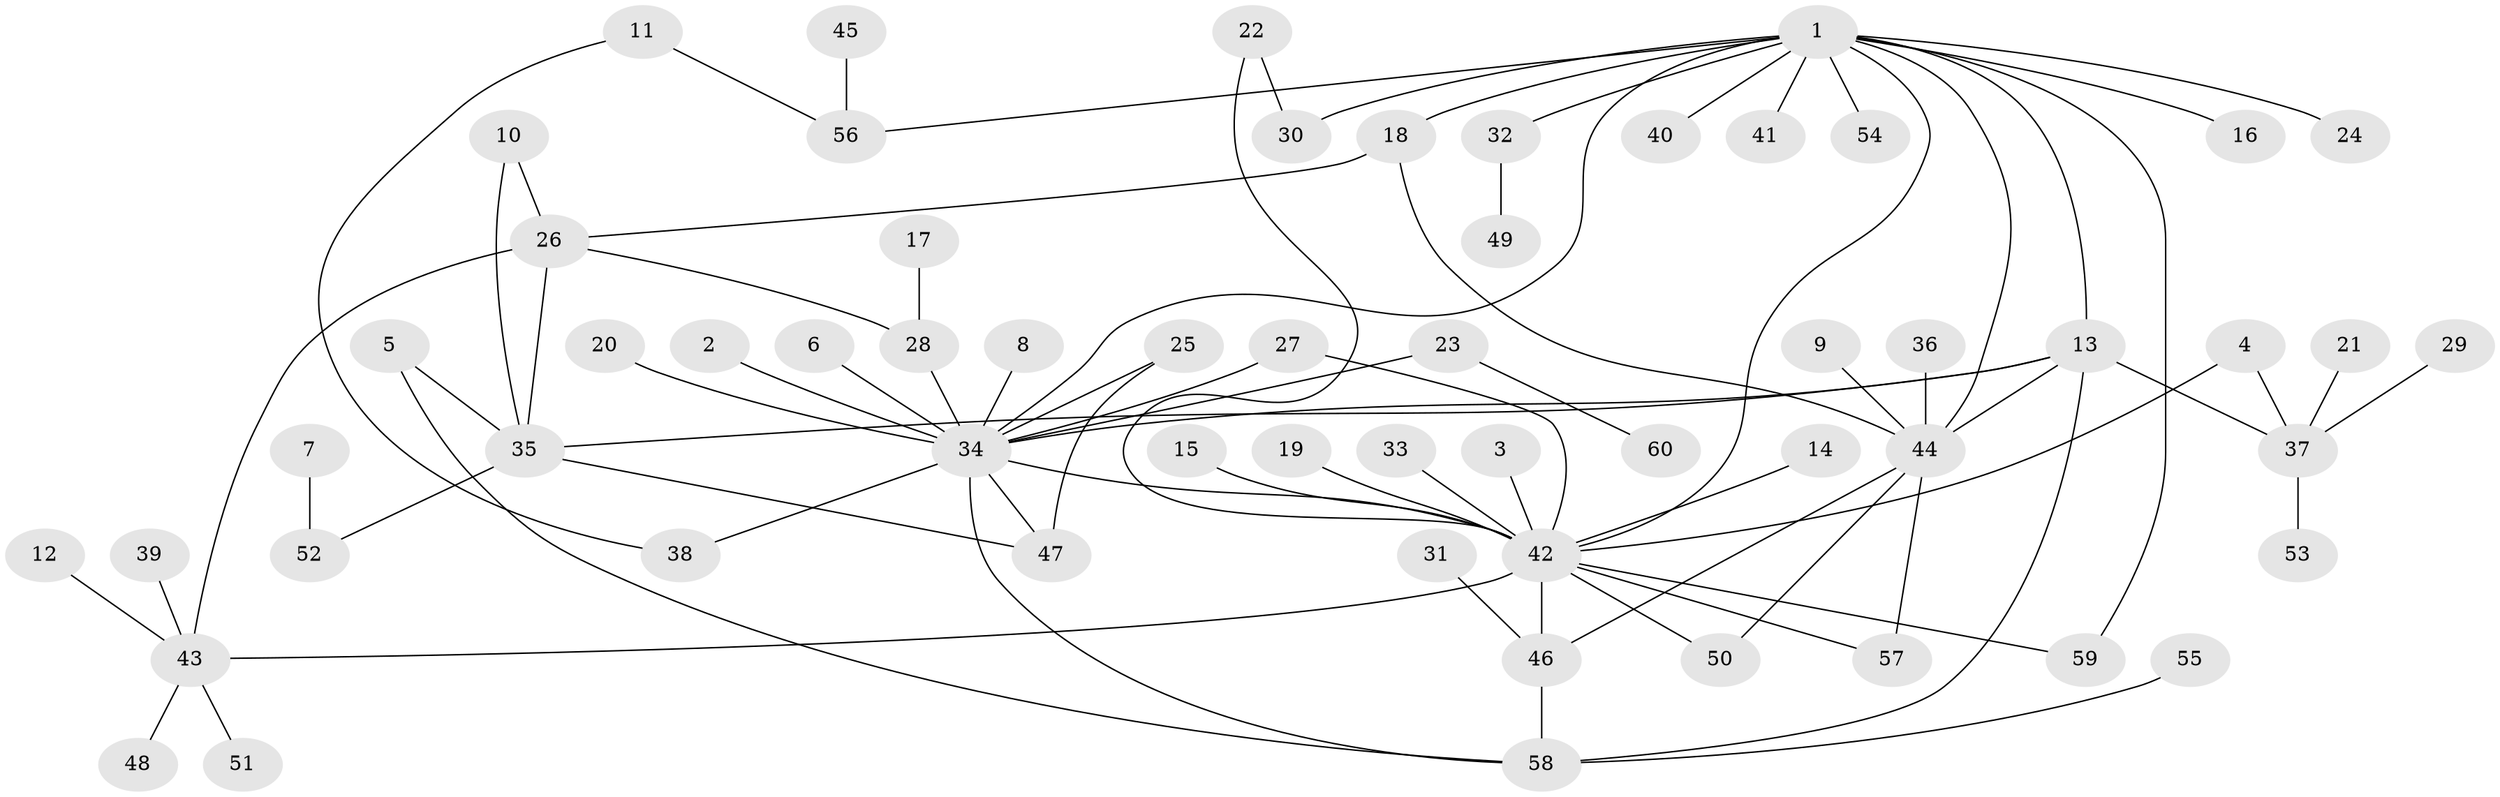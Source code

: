 // original degree distribution, {3: 0.09243697478991597, 14: 0.008403361344537815, 4: 0.08403361344537816, 5: 0.01680672268907563, 15: 0.008403361344537815, 1: 0.4789915966386555, 2: 0.2689075630252101, 17: 0.008403361344537815, 9: 0.008403361344537815, 7: 0.025210084033613446}
// Generated by graph-tools (version 1.1) at 2025/25/03/09/25 03:25:54]
// undirected, 60 vertices, 80 edges
graph export_dot {
graph [start="1"]
  node [color=gray90,style=filled];
  1;
  2;
  3;
  4;
  5;
  6;
  7;
  8;
  9;
  10;
  11;
  12;
  13;
  14;
  15;
  16;
  17;
  18;
  19;
  20;
  21;
  22;
  23;
  24;
  25;
  26;
  27;
  28;
  29;
  30;
  31;
  32;
  33;
  34;
  35;
  36;
  37;
  38;
  39;
  40;
  41;
  42;
  43;
  44;
  45;
  46;
  47;
  48;
  49;
  50;
  51;
  52;
  53;
  54;
  55;
  56;
  57;
  58;
  59;
  60;
  1 -- 13 [weight=1.0];
  1 -- 16 [weight=1.0];
  1 -- 18 [weight=1.0];
  1 -- 24 [weight=1.0];
  1 -- 30 [weight=1.0];
  1 -- 32 [weight=1.0];
  1 -- 34 [weight=1.0];
  1 -- 40 [weight=1.0];
  1 -- 41 [weight=1.0];
  1 -- 42 [weight=1.0];
  1 -- 44 [weight=1.0];
  1 -- 54 [weight=1.0];
  1 -- 56 [weight=1.0];
  1 -- 59 [weight=1.0];
  2 -- 34 [weight=1.0];
  3 -- 42 [weight=1.0];
  4 -- 37 [weight=1.0];
  4 -- 42 [weight=1.0];
  5 -- 35 [weight=1.0];
  5 -- 58 [weight=1.0];
  6 -- 34 [weight=1.0];
  7 -- 52 [weight=1.0];
  8 -- 34 [weight=1.0];
  9 -- 44 [weight=1.0];
  10 -- 26 [weight=1.0];
  10 -- 35 [weight=1.0];
  11 -- 38 [weight=1.0];
  11 -- 56 [weight=1.0];
  12 -- 43 [weight=1.0];
  13 -- 34 [weight=1.0];
  13 -- 35 [weight=1.0];
  13 -- 37 [weight=1.0];
  13 -- 44 [weight=1.0];
  13 -- 58 [weight=1.0];
  14 -- 42 [weight=1.0];
  15 -- 42 [weight=1.0];
  17 -- 28 [weight=1.0];
  18 -- 26 [weight=1.0];
  18 -- 44 [weight=1.0];
  19 -- 42 [weight=1.0];
  20 -- 34 [weight=1.0];
  21 -- 37 [weight=1.0];
  22 -- 30 [weight=1.0];
  22 -- 42 [weight=1.0];
  23 -- 34 [weight=1.0];
  23 -- 60 [weight=1.0];
  25 -- 34 [weight=1.0];
  25 -- 47 [weight=1.0];
  26 -- 28 [weight=1.0];
  26 -- 35 [weight=1.0];
  26 -- 43 [weight=1.0];
  27 -- 34 [weight=1.0];
  27 -- 42 [weight=1.0];
  28 -- 34 [weight=1.0];
  29 -- 37 [weight=1.0];
  31 -- 46 [weight=1.0];
  32 -- 49 [weight=1.0];
  33 -- 42 [weight=2.0];
  34 -- 38 [weight=1.0];
  34 -- 42 [weight=1.0];
  34 -- 47 [weight=1.0];
  34 -- 58 [weight=1.0];
  35 -- 47 [weight=1.0];
  35 -- 52 [weight=1.0];
  36 -- 44 [weight=1.0];
  37 -- 53 [weight=1.0];
  39 -- 43 [weight=1.0];
  42 -- 43 [weight=1.0];
  42 -- 46 [weight=1.0];
  42 -- 50 [weight=1.0];
  42 -- 57 [weight=1.0];
  42 -- 59 [weight=1.0];
  43 -- 48 [weight=1.0];
  43 -- 51 [weight=1.0];
  44 -- 46 [weight=1.0];
  44 -- 50 [weight=1.0];
  44 -- 57 [weight=1.0];
  45 -- 56 [weight=1.0];
  46 -- 58 [weight=1.0];
  55 -- 58 [weight=1.0];
}

